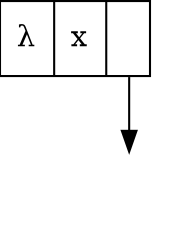 digraph abs {
  pad="0,0"
  margin="0,0"

  s0abs [label="λ|x|<h0>",shape=record]
  s0abs:h0 -> t3

  t3 [style = invis]
}
